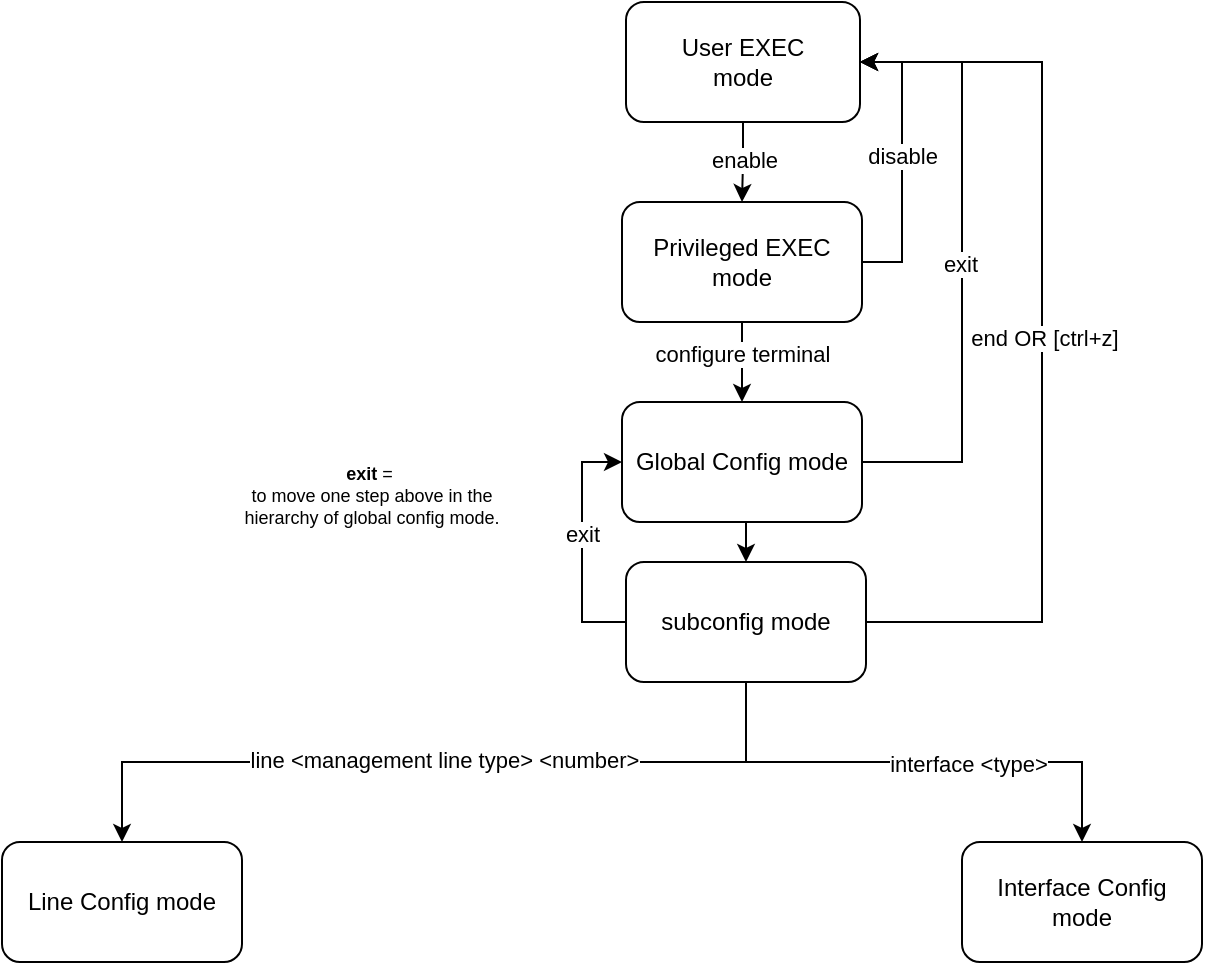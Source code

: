 <mxfile version="24.7.7">
  <diagram name="Page-1" id="cajwBeSXNfVDywJmZE5A">
    <mxGraphModel dx="830" dy="526" grid="1" gridSize="10" guides="1" tooltips="1" connect="1" arrows="1" fold="1" page="1" pageScale="1" pageWidth="850" pageHeight="1100" math="0" shadow="0">
      <root>
        <mxCell id="0" />
        <mxCell id="1" parent="0" />
        <mxCell id="4VmVAdeePWyVjQhq9N3H-5" style="edgeStyle=orthogonalEdgeStyle;rounded=0;orthogonalLoop=1;jettySize=auto;html=1;exitX=0.5;exitY=1;exitDx=0;exitDy=0;entryX=0.5;entryY=0;entryDx=0;entryDy=0;" edge="1" parent="1" source="4VmVAdeePWyVjQhq9N3H-1" target="4VmVAdeePWyVjQhq9N3H-3">
          <mxGeometry relative="1" as="geometry" />
        </mxCell>
        <mxCell id="4VmVAdeePWyVjQhq9N3H-20" value="enable" style="edgeLabel;html=1;align=center;verticalAlign=middle;resizable=0;points=[];" vertex="1" connectable="0" parent="4VmVAdeePWyVjQhq9N3H-5">
          <mxGeometry x="-0.052" relative="1" as="geometry">
            <mxPoint as="offset" />
          </mxGeometry>
        </mxCell>
        <mxCell id="4VmVAdeePWyVjQhq9N3H-1" value="User EXEC&lt;div&gt;mode&lt;/div&gt;" style="rounded=1;whiteSpace=wrap;html=1;" vertex="1" parent="1">
          <mxGeometry x="352" y="100" width="117" height="60" as="geometry" />
        </mxCell>
        <mxCell id="4VmVAdeePWyVjQhq9N3H-10" style="edgeStyle=orthogonalEdgeStyle;rounded=0;orthogonalLoop=1;jettySize=auto;html=1;exitX=0.5;exitY=1;exitDx=0;exitDy=0;entryX=0.5;entryY=0;entryDx=0;entryDy=0;" edge="1" parent="1" source="4VmVAdeePWyVjQhq9N3H-3" target="4VmVAdeePWyVjQhq9N3H-8">
          <mxGeometry relative="1" as="geometry" />
        </mxCell>
        <mxCell id="4VmVAdeePWyVjQhq9N3H-21" value="configure terminal" style="edgeLabel;html=1;align=center;verticalAlign=middle;resizable=0;points=[];" vertex="1" connectable="0" parent="4VmVAdeePWyVjQhq9N3H-10">
          <mxGeometry x="-0.22" relative="1" as="geometry">
            <mxPoint as="offset" />
          </mxGeometry>
        </mxCell>
        <mxCell id="4VmVAdeePWyVjQhq9N3H-18" style="edgeStyle=orthogonalEdgeStyle;rounded=0;orthogonalLoop=1;jettySize=auto;html=1;exitX=1;exitY=0.5;exitDx=0;exitDy=0;entryX=1;entryY=0.5;entryDx=0;entryDy=0;" edge="1" parent="1" source="4VmVAdeePWyVjQhq9N3H-3" target="4VmVAdeePWyVjQhq9N3H-1">
          <mxGeometry relative="1" as="geometry" />
        </mxCell>
        <mxCell id="4VmVAdeePWyVjQhq9N3H-19" value="disable" style="edgeLabel;html=1;align=center;verticalAlign=middle;resizable=0;points=[];" vertex="1" connectable="0" parent="4VmVAdeePWyVjQhq9N3H-18">
          <mxGeometry x="0.038" relative="1" as="geometry">
            <mxPoint as="offset" />
          </mxGeometry>
        </mxCell>
        <mxCell id="4VmVAdeePWyVjQhq9N3H-3" value="Privileged EXEC&lt;div&gt;&lt;span style=&quot;background-color: initial;&quot;&gt;mode&lt;/span&gt;&lt;/div&gt;" style="rounded=1;whiteSpace=wrap;html=1;" vertex="1" parent="1">
          <mxGeometry x="350" y="200" width="120" height="60" as="geometry" />
        </mxCell>
        <mxCell id="4VmVAdeePWyVjQhq9N3H-6" value="Line Config mode" style="rounded=1;whiteSpace=wrap;html=1;" vertex="1" parent="1">
          <mxGeometry x="40" y="520" width="120" height="60" as="geometry" />
        </mxCell>
        <mxCell id="4VmVAdeePWyVjQhq9N3H-7" value="Interface Config mode" style="rounded=1;whiteSpace=wrap;html=1;" vertex="1" parent="1">
          <mxGeometry x="520" y="520" width="120" height="60" as="geometry" />
        </mxCell>
        <mxCell id="4VmVAdeePWyVjQhq9N3H-14" style="edgeStyle=orthogonalEdgeStyle;rounded=0;orthogonalLoop=1;jettySize=auto;html=1;exitX=0.5;exitY=1;exitDx=0;exitDy=0;entryX=0.5;entryY=0;entryDx=0;entryDy=0;" edge="1" parent="1" source="4VmVAdeePWyVjQhq9N3H-8" target="4VmVAdeePWyVjQhq9N3H-13">
          <mxGeometry relative="1" as="geometry" />
        </mxCell>
        <mxCell id="4VmVAdeePWyVjQhq9N3H-26" style="edgeStyle=orthogonalEdgeStyle;rounded=0;orthogonalLoop=1;jettySize=auto;html=1;exitX=1;exitY=0.5;exitDx=0;exitDy=0;entryX=1;entryY=0.5;entryDx=0;entryDy=0;" edge="1" parent="1" source="4VmVAdeePWyVjQhq9N3H-8" target="4VmVAdeePWyVjQhq9N3H-1">
          <mxGeometry relative="1" as="geometry">
            <Array as="points">
              <mxPoint x="520" y="330" />
              <mxPoint x="520" y="130" />
            </Array>
          </mxGeometry>
        </mxCell>
        <mxCell id="4VmVAdeePWyVjQhq9N3H-27" value="exit" style="edgeLabel;html=1;align=center;verticalAlign=middle;resizable=0;points=[];" vertex="1" connectable="0" parent="4VmVAdeePWyVjQhq9N3H-26">
          <mxGeometry x="-0.006" y="1" relative="1" as="geometry">
            <mxPoint as="offset" />
          </mxGeometry>
        </mxCell>
        <mxCell id="4VmVAdeePWyVjQhq9N3H-8" value="Global Config mode" style="rounded=1;whiteSpace=wrap;html=1;" vertex="1" parent="1">
          <mxGeometry x="350" y="300" width="120" height="60" as="geometry" />
        </mxCell>
        <mxCell id="4VmVAdeePWyVjQhq9N3H-16" style="edgeStyle=orthogonalEdgeStyle;rounded=0;orthogonalLoop=1;jettySize=auto;html=1;exitX=0.5;exitY=1;exitDx=0;exitDy=0;entryX=0.5;entryY=0;entryDx=0;entryDy=0;" edge="1" parent="1" source="4VmVAdeePWyVjQhq9N3H-13" target="4VmVAdeePWyVjQhq9N3H-6">
          <mxGeometry relative="1" as="geometry" />
        </mxCell>
        <mxCell id="4VmVAdeePWyVjQhq9N3H-22" value="line &amp;lt;management line type&amp;gt; &amp;lt;number&amp;gt;" style="edgeLabel;html=1;align=center;verticalAlign=middle;resizable=0;points=[];" vertex="1" connectable="0" parent="4VmVAdeePWyVjQhq9N3H-16">
          <mxGeometry x="-0.023" y="-1" relative="1" as="geometry">
            <mxPoint as="offset" />
          </mxGeometry>
        </mxCell>
        <mxCell id="4VmVAdeePWyVjQhq9N3H-17" style="edgeStyle=orthogonalEdgeStyle;rounded=0;orthogonalLoop=1;jettySize=auto;html=1;exitX=0.5;exitY=1;exitDx=0;exitDy=0;entryX=0.5;entryY=0;entryDx=0;entryDy=0;" edge="1" parent="1" source="4VmVAdeePWyVjQhq9N3H-13" target="4VmVAdeePWyVjQhq9N3H-7">
          <mxGeometry relative="1" as="geometry" />
        </mxCell>
        <mxCell id="4VmVAdeePWyVjQhq9N3H-23" value="interface &amp;lt;type&amp;gt;" style="edgeLabel;html=1;align=center;verticalAlign=middle;resizable=0;points=[];" vertex="1" connectable="0" parent="4VmVAdeePWyVjQhq9N3H-17">
          <mxGeometry x="0.215" y="-1" relative="1" as="geometry">
            <mxPoint as="offset" />
          </mxGeometry>
        </mxCell>
        <mxCell id="4VmVAdeePWyVjQhq9N3H-24" style="edgeStyle=orthogonalEdgeStyle;rounded=0;orthogonalLoop=1;jettySize=auto;html=1;exitX=1;exitY=0.5;exitDx=0;exitDy=0;entryX=1;entryY=0.5;entryDx=0;entryDy=0;" edge="1" parent="1" source="4VmVAdeePWyVjQhq9N3H-13" target="4VmVAdeePWyVjQhq9N3H-1">
          <mxGeometry relative="1" as="geometry">
            <Array as="points">
              <mxPoint x="560" y="410" />
              <mxPoint x="560" y="130" />
            </Array>
          </mxGeometry>
        </mxCell>
        <mxCell id="4VmVAdeePWyVjQhq9N3H-25" value="end OR [ctrl+z]" style="edgeLabel;html=1;align=center;verticalAlign=middle;resizable=0;points=[];" vertex="1" connectable="0" parent="4VmVAdeePWyVjQhq9N3H-24">
          <mxGeometry x="0.002" y="-1" relative="1" as="geometry">
            <mxPoint as="offset" />
          </mxGeometry>
        </mxCell>
        <mxCell id="4VmVAdeePWyVjQhq9N3H-30" style="edgeStyle=orthogonalEdgeStyle;rounded=0;orthogonalLoop=1;jettySize=auto;html=1;exitX=0;exitY=0.5;exitDx=0;exitDy=0;entryX=0;entryY=0.5;entryDx=0;entryDy=0;" edge="1" parent="1" source="4VmVAdeePWyVjQhq9N3H-13" target="4VmVAdeePWyVjQhq9N3H-8">
          <mxGeometry relative="1" as="geometry" />
        </mxCell>
        <mxCell id="4VmVAdeePWyVjQhq9N3H-31" value="exit" style="edgeLabel;html=1;align=center;verticalAlign=middle;resizable=0;points=[];" vertex="1" connectable="0" parent="4VmVAdeePWyVjQhq9N3H-30">
          <mxGeometry x="0.079" relative="1" as="geometry">
            <mxPoint as="offset" />
          </mxGeometry>
        </mxCell>
        <mxCell id="4VmVAdeePWyVjQhq9N3H-13" value="subconfig mode" style="rounded=1;whiteSpace=wrap;html=1;glass=0;" vertex="1" parent="1">
          <mxGeometry x="352" y="380" width="120" height="60" as="geometry" />
        </mxCell>
        <mxCell id="4VmVAdeePWyVjQhq9N3H-32" value="&lt;font style=&quot;font-size: 9px;&quot;&gt;&lt;b&gt;exit&lt;/b&gt; =&amp;nbsp;&lt;/font&gt;&lt;div style=&quot;font-size: 9px;&quot;&gt;&lt;font style=&quot;font-size: 9px;&quot;&gt;to move one step above in the hierarchy of global config mode.&lt;/font&gt;&lt;/div&gt;" style="text;html=1;align=center;verticalAlign=middle;whiteSpace=wrap;rounded=0;" vertex="1" parent="1">
          <mxGeometry x="150" y="330" width="150" height="30" as="geometry" />
        </mxCell>
      </root>
    </mxGraphModel>
  </diagram>
</mxfile>
